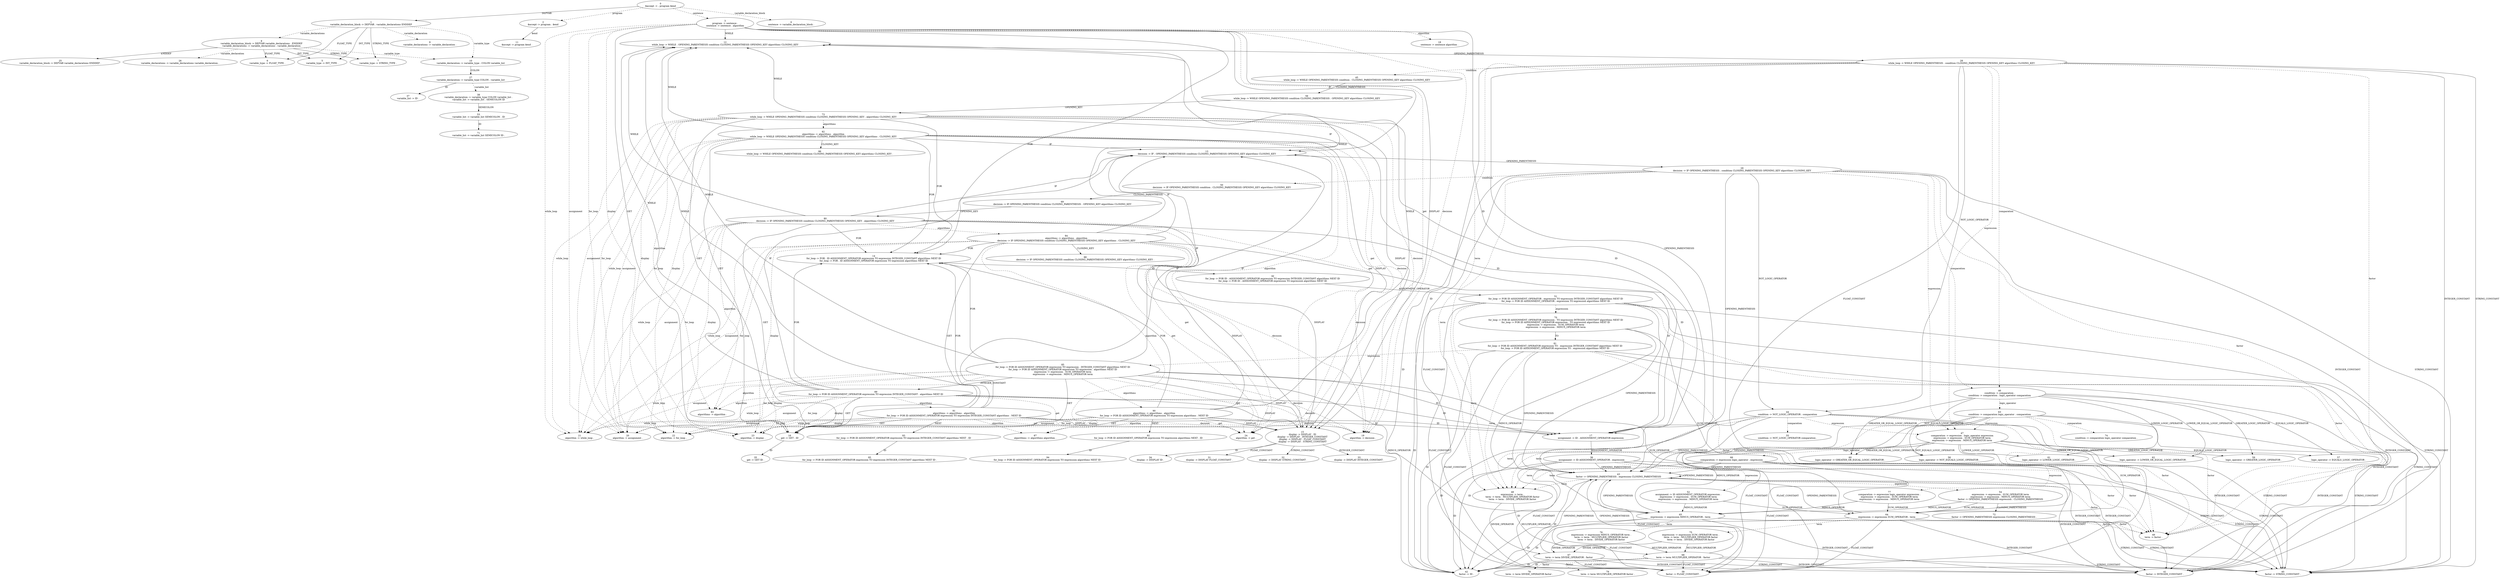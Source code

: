digraph Automaton {
  0 [label="0\n$accept -> . program $end"]
  0 -> 1 [style=solid label="DEFVAR"]
  0 -> 2 [style=dashed label="program"]
  0 -> 3 [style=dashed label="sentence"]
  0 -> 4 [style=dashed label="variable_declaration_block"]
  1 [label="1\nvariable_declaration_block -> DEFVAR . variable_declarations ENDDEF"]
  1 -> 5 [style=solid label="INT_TYPE"]
  1 -> 6 [style=solid label="FLOAT_TYPE"]
  1 -> 7 [style=solid label="STRING_TYPE"]
  1 -> 8 [style=dashed label="variable_declarations"]
  1 -> 9 [style=dashed label="variable_declaration"]
  1 -> 10 [style=dashed label="variable_type"]
  2 [label="2\n$accept -> program . $end"]
  2 -> 11 [style=solid label="$end"]
  3 [label="3\nprogram -> sentence .\nsentence -> sentence . algorithm"]
  3 -> 12 [style=solid label="WHILE"]
  3 -> 13 [style=solid label="IF"]
  3 -> 14 [style=solid label="FOR"]
  3 -> 15 [style=solid label="DISPLAY"]
  3 -> 16 [style=solid label="GET"]
  3 -> 17 [style=solid label="ID"]
  3 -> 18 [style=dashed label="algorithm"]
  3 -> 19 [style=dashed label="decision"]
  3 -> 20 [style=dashed label="assignment"]
  3 -> 21 [style=dashed label="while_loop"]
  3 -> 22 [style=dashed label="for_loop"]
  3 -> 23 [style=dashed label="display"]
  3 -> 24 [style=dashed label="get"]
  4 [label="4\nsentence -> variable_declaration_block ."]
  5 [label="5\nvariable_type -> INT_TYPE ."]
  6 [label="6\nvariable_type -> FLOAT_TYPE ."]
  7 [label="7\nvariable_type -> STRING_TYPE ."]
  8 [label="8\nvariable_declaration_block -> DEFVAR variable_declarations . ENDDEF\nvariable_declarations -> variable_declarations . variable_declaration"]
  8 -> 25 [style=solid label="ENDDEF"]
  8 -> 5 [style=solid label="INT_TYPE"]
  8 -> 6 [style=solid label="FLOAT_TYPE"]
  8 -> 7 [style=solid label="STRING_TYPE"]
  8 -> 26 [style=dashed label="variable_declaration"]
  8 -> 10 [style=dashed label="variable_type"]
  9 [label="9\nvariable_declarations -> variable_declaration ."]
  10 [label="10\nvariable_declaration -> variable_type . COLON variable_list"]
  10 -> 27 [style=solid label="COLON"]
  11 [label="11\n$accept -> program $end ."]
  12 [label="12\nwhile_loop -> WHILE . OPENING_PARENTHESIS condition CLOSING_PARENTHESIS OPENING_KEY algorithms CLOSING_KEY"]
  12 -> 28 [style=solid label="OPENING_PARENTHESIS"]
  13 [label="13\ndecision -> IF . OPENING_PARENTHESIS condition CLOSING_PARENTHESIS OPENING_KEY algorithms CLOSING_KEY"]
  13 -> 29 [style=solid label="OPENING_PARENTHESIS"]
  14 [label="14\nfor_loop -> FOR . ID ASSIGNMENT_OPERATOR expression TO expression INTEGER_CONSTANT algorithms NEXT ID\nfor_loop -> FOR . ID ASSIGNMENT_OPERATOR expression TO expression algorithms NEXT ID"]
  14 -> 30 [style=solid label="ID"]
  15 [label="15\ndisplay -> DISPLAY . ID\ndisplay -> DISPLAY . INTEGER_CONSTANT\ndisplay -> DISPLAY . FLOAT_CONSTANT\ndisplay -> DISPLAY . STRING_CONSTANT"]
  15 -> 31 [style=solid label="FLOAT_CONSTANT"]
  15 -> 32 [style=solid label="STRING_CONSTANT"]
  15 -> 33 [style=solid label="INTEGER_CONSTANT"]
  15 -> 34 [style=solid label="ID"]
  16 [label="16\nget -> GET . ID"]
  16 -> 35 [style=solid label="ID"]
  17 [label="17\nassignment -> ID . ASSIGNMENT_OPERATOR expression"]
  17 -> 36 [style=solid label="ASSIGNMENT_OPERATOR"]
  18 [label="18\nsentence -> sentence algorithm ."]
  19 [label="19\nalgorithm -> decision ."]
  20 [label="20\nalgorithm -> assignment ."]
  21 [label="21\nalgorithm -> while_loop ."]
  22 [label="22\nalgorithm -> for_loop ."]
  23 [label="23\nalgorithm -> display ."]
  24 [label="24\nalgorithm -> get ."]
  25 [label="25\nvariable_declaration_block -> DEFVAR variable_declarations ENDDEF ."]
  26 [label="26\nvariable_declarations -> variable_declarations variable_declaration ."]
  27 [label="27\nvariable_declaration -> variable_type COLON . variable_list"]
  27 -> 37 [style=solid label="ID"]
  27 -> 38 [style=dashed label="variable_list"]
  28 [label="28\nwhile_loop -> WHILE OPENING_PARENTHESIS . condition CLOSING_PARENTHESIS OPENING_KEY algorithms CLOSING_KEY"]
  28 -> 39 [style=solid label="FLOAT_CONSTANT"]
  28 -> 40 [style=solid label="STRING_CONSTANT"]
  28 -> 41 [style=solid label="INTEGER_CONSTANT"]
  28 -> 42 [style=solid label="ID"]
  28 -> 43 [style=solid label="OPENING_PARENTHESIS"]
  28 -> 44 [style=solid label="NOT_LOGIC_OPERATOR"]
  28 -> 45 [style=dashed label="condition"]
  28 -> 46 [style=dashed label="comparation"]
  28 -> 47 [style=dashed label="expression"]
  28 -> 48 [style=dashed label="term"]
  28 -> 49 [style=dashed label="factor"]
  29 [label="29\ndecision -> IF OPENING_PARENTHESIS . condition CLOSING_PARENTHESIS OPENING_KEY algorithms CLOSING_KEY"]
  29 -> 39 [style=solid label="FLOAT_CONSTANT"]
  29 -> 40 [style=solid label="STRING_CONSTANT"]
  29 -> 41 [style=solid label="INTEGER_CONSTANT"]
  29 -> 42 [style=solid label="ID"]
  29 -> 43 [style=solid label="OPENING_PARENTHESIS"]
  29 -> 44 [style=solid label="NOT_LOGIC_OPERATOR"]
  29 -> 50 [style=dashed label="condition"]
  29 -> 46 [style=dashed label="comparation"]
  29 -> 47 [style=dashed label="expression"]
  29 -> 48 [style=dashed label="term"]
  29 -> 49 [style=dashed label="factor"]
  30 [label="30\nfor_loop -> FOR ID . ASSIGNMENT_OPERATOR expression TO expression INTEGER_CONSTANT algorithms NEXT ID\nfor_loop -> FOR ID . ASSIGNMENT_OPERATOR expression TO expression algorithms NEXT ID"]
  30 -> 51 [style=solid label="ASSIGNMENT_OPERATOR"]
  31 [label="31\ndisplay -> DISPLAY FLOAT_CONSTANT ."]
  32 [label="32\ndisplay -> DISPLAY STRING_CONSTANT ."]
  33 [label="33\ndisplay -> DISPLAY INTEGER_CONSTANT ."]
  34 [label="34\ndisplay -> DISPLAY ID ."]
  35 [label="35\nget -> GET ID ."]
  36 [label="36\nassignment -> ID ASSIGNMENT_OPERATOR . expression"]
  36 -> 39 [style=solid label="FLOAT_CONSTANT"]
  36 -> 40 [style=solid label="STRING_CONSTANT"]
  36 -> 41 [style=solid label="INTEGER_CONSTANT"]
  36 -> 42 [style=solid label="ID"]
  36 -> 43 [style=solid label="OPENING_PARENTHESIS"]
  36 -> 52 [style=dashed label="expression"]
  36 -> 48 [style=dashed label="term"]
  36 -> 49 [style=dashed label="factor"]
  37 [label="37\nvariable_list -> ID ."]
  38 [label="38\nvariable_declaration -> variable_type COLON variable_list .\nvariable_list -> variable_list . SEMICOLON ID"]
  38 -> 53 [style=solid label="SEMICOLON"]
  39 [label="39\nfactor -> FLOAT_CONSTANT ."]
  40 [label="40\nfactor -> STRING_CONSTANT ."]
  41 [label="41\nfactor -> INTEGER_CONSTANT ."]
  42 [label="42\nfactor -> ID ."]
  43 [label="43\nfactor -> OPENING_PARENTHESIS . expression CLOSING_PARENTHESIS"]
  43 -> 39 [style=solid label="FLOAT_CONSTANT"]
  43 -> 40 [style=solid label="STRING_CONSTANT"]
  43 -> 41 [style=solid label="INTEGER_CONSTANT"]
  43 -> 42 [style=solid label="ID"]
  43 -> 43 [style=solid label="OPENING_PARENTHESIS"]
  43 -> 54 [style=dashed label="expression"]
  43 -> 48 [style=dashed label="term"]
  43 -> 49 [style=dashed label="factor"]
  44 [label="44\ncondition -> NOT_LOGIC_OPERATOR . comparation"]
  44 -> 39 [style=solid label="FLOAT_CONSTANT"]
  44 -> 40 [style=solid label="STRING_CONSTANT"]
  44 -> 41 [style=solid label="INTEGER_CONSTANT"]
  44 -> 42 [style=solid label="ID"]
  44 -> 43 [style=solid label="OPENING_PARENTHESIS"]
  44 -> 55 [style=dashed label="comparation"]
  44 -> 47 [style=dashed label="expression"]
  44 -> 48 [style=dashed label="term"]
  44 -> 49 [style=dashed label="factor"]
  45 [label="45\nwhile_loop -> WHILE OPENING_PARENTHESIS condition . CLOSING_PARENTHESIS OPENING_KEY algorithms CLOSING_KEY"]
  45 -> 56 [style=solid label="CLOSING_PARENTHESIS"]
  46 [label="46\ncondition -> comparation .\ncondition -> comparation . logic_operator comparation"]
  46 -> 57 [style=solid label="EQUALS_LOGIC_OPERATOR"]
  46 -> 58 [style=solid label="NOT_EQUALS_LOGIC_OPERATOR"]
  46 -> 59 [style=solid label="GREATER_LOGIC_OPERATOR"]
  46 -> 60 [style=solid label="GREATER_OR_EQUAL_LOGIC_OPERATOR"]
  46 -> 61 [style=solid label="LOWER_LOGIC_OPERATOR"]
  46 -> 62 [style=solid label="LOWER_OR_EQUAL_LOGIC_OPERATOR"]
  46 -> 63 [style=dashed label="logic_operator"]
  47 [label="47\ncomparation -> expression . logic_operator expression\nexpression -> expression . SUM_OPERATOR term\nexpression -> expression . MINUS_OPERATOR term"]
  47 -> 64 [style=solid label="SUM_OPERATOR"]
  47 -> 65 [style=solid label="MINUS_OPERATOR"]
  47 -> 57 [style=solid label="EQUALS_LOGIC_OPERATOR"]
  47 -> 58 [style=solid label="NOT_EQUALS_LOGIC_OPERATOR"]
  47 -> 59 [style=solid label="GREATER_LOGIC_OPERATOR"]
  47 -> 60 [style=solid label="GREATER_OR_EQUAL_LOGIC_OPERATOR"]
  47 -> 61 [style=solid label="LOWER_LOGIC_OPERATOR"]
  47 -> 62 [style=solid label="LOWER_OR_EQUAL_LOGIC_OPERATOR"]
  47 -> 66 [style=dashed label="logic_operator"]
  48 [label="48\nexpression -> term .\nterm -> term . MULTIPLIER_OPERATOR factor\nterm -> term . DIVIDE_OPERATOR factor"]
  48 -> 67 [style=solid label="DIVIDE_OPERATOR"]
  48 -> 68 [style=solid label="MULTIPLIER_OPERATOR"]
  49 [label="49\nterm -> factor ."]
  50 [label="50\ndecision -> IF OPENING_PARENTHESIS condition . CLOSING_PARENTHESIS OPENING_KEY algorithms CLOSING_KEY"]
  50 -> 69 [style=solid label="CLOSING_PARENTHESIS"]
  51 [label="51\nfor_loop -> FOR ID ASSIGNMENT_OPERATOR . expression TO expression INTEGER_CONSTANT algorithms NEXT ID\nfor_loop -> FOR ID ASSIGNMENT_OPERATOR . expression TO expression algorithms NEXT ID"]
  51 -> 39 [style=solid label="FLOAT_CONSTANT"]
  51 -> 40 [style=solid label="STRING_CONSTANT"]
  51 -> 41 [style=solid label="INTEGER_CONSTANT"]
  51 -> 42 [style=solid label="ID"]
  51 -> 43 [style=solid label="OPENING_PARENTHESIS"]
  51 -> 70 [style=dashed label="expression"]
  51 -> 48 [style=dashed label="term"]
  51 -> 49 [style=dashed label="factor"]
  52 [label="52\nassignment -> ID ASSIGNMENT_OPERATOR expression .\nexpression -> expression . SUM_OPERATOR term\nexpression -> expression . MINUS_OPERATOR term"]
  52 -> 64 [style=solid label="SUM_OPERATOR"]
  52 -> 65 [style=solid label="MINUS_OPERATOR"]
  53 [label="53\nvariable_list -> variable_list SEMICOLON . ID"]
  53 -> 71 [style=solid label="ID"]
  54 [label="54\nexpression -> expression . SUM_OPERATOR term\nexpression -> expression . MINUS_OPERATOR term\nfactor -> OPENING_PARENTHESIS expression . CLOSING_PARENTHESIS"]
  54 -> 72 [style=solid label="CLOSING_PARENTHESIS"]
  54 -> 64 [style=solid label="SUM_OPERATOR"]
  54 -> 65 [style=solid label="MINUS_OPERATOR"]
  55 [label="55\ncondition -> NOT_LOGIC_OPERATOR comparation ."]
  56 [label="56\nwhile_loop -> WHILE OPENING_PARENTHESIS condition CLOSING_PARENTHESIS . OPENING_KEY algorithms CLOSING_KEY"]
  56 -> 73 [style=solid label="OPENING_KEY"]
  57 [label="57\nlogic_operator -> EQUALS_LOGIC_OPERATOR ."]
  58 [label="58\nlogic_operator -> NOT_EQUALS_LOGIC_OPERATOR ."]
  59 [label="59\nlogic_operator -> GREATER_LOGIC_OPERATOR ."]
  60 [label="60\nlogic_operator -> GREATER_OR_EQUAL_LOGIC_OPERATOR ."]
  61 [label="61\nlogic_operator -> LOWER_LOGIC_OPERATOR ."]
  62 [label="62\nlogic_operator -> LOWER_OR_EQUAL_LOGIC_OPERATOR ."]
  63 [label="63\ncondition -> comparation logic_operator . comparation"]
  63 -> 39 [style=solid label="FLOAT_CONSTANT"]
  63 -> 40 [style=solid label="STRING_CONSTANT"]
  63 -> 41 [style=solid label="INTEGER_CONSTANT"]
  63 -> 42 [style=solid label="ID"]
  63 -> 43 [style=solid label="OPENING_PARENTHESIS"]
  63 -> 74 [style=dashed label="comparation"]
  63 -> 47 [style=dashed label="expression"]
  63 -> 48 [style=dashed label="term"]
  63 -> 49 [style=dashed label="factor"]
  64 [label="64\nexpression -> expression SUM_OPERATOR . term"]
  64 -> 39 [style=solid label="FLOAT_CONSTANT"]
  64 -> 40 [style=solid label="STRING_CONSTANT"]
  64 -> 41 [style=solid label="INTEGER_CONSTANT"]
  64 -> 42 [style=solid label="ID"]
  64 -> 43 [style=solid label="OPENING_PARENTHESIS"]
  64 -> 75 [style=dashed label="term"]
  64 -> 49 [style=dashed label="factor"]
  65 [label="65\nexpression -> expression MINUS_OPERATOR . term"]
  65 -> 39 [style=solid label="FLOAT_CONSTANT"]
  65 -> 40 [style=solid label="STRING_CONSTANT"]
  65 -> 41 [style=solid label="INTEGER_CONSTANT"]
  65 -> 42 [style=solid label="ID"]
  65 -> 43 [style=solid label="OPENING_PARENTHESIS"]
  65 -> 76 [style=dashed label="term"]
  65 -> 49 [style=dashed label="factor"]
  66 [label="66\ncomparation -> expression logic_operator . expression"]
  66 -> 39 [style=solid label="FLOAT_CONSTANT"]
  66 -> 40 [style=solid label="STRING_CONSTANT"]
  66 -> 41 [style=solid label="INTEGER_CONSTANT"]
  66 -> 42 [style=solid label="ID"]
  66 -> 43 [style=solid label="OPENING_PARENTHESIS"]
  66 -> 77 [style=dashed label="expression"]
  66 -> 48 [style=dashed label="term"]
  66 -> 49 [style=dashed label="factor"]
  67 [label="67\nterm -> term DIVIDE_OPERATOR . factor"]
  67 -> 39 [style=solid label="FLOAT_CONSTANT"]
  67 -> 40 [style=solid label="STRING_CONSTANT"]
  67 -> 41 [style=solid label="INTEGER_CONSTANT"]
  67 -> 42 [style=solid label="ID"]
  67 -> 43 [style=solid label="OPENING_PARENTHESIS"]
  67 -> 78 [style=dashed label="factor"]
  68 [label="68\nterm -> term MULTIPLIER_OPERATOR . factor"]
  68 -> 39 [style=solid label="FLOAT_CONSTANT"]
  68 -> 40 [style=solid label="STRING_CONSTANT"]
  68 -> 41 [style=solid label="INTEGER_CONSTANT"]
  68 -> 42 [style=solid label="ID"]
  68 -> 43 [style=solid label="OPENING_PARENTHESIS"]
  68 -> 79 [style=dashed label="factor"]
  69 [label="69\ndecision -> IF OPENING_PARENTHESIS condition CLOSING_PARENTHESIS . OPENING_KEY algorithms CLOSING_KEY"]
  69 -> 80 [style=solid label="OPENING_KEY"]
  70 [label="70\nfor_loop -> FOR ID ASSIGNMENT_OPERATOR expression . TO expression INTEGER_CONSTANT algorithms NEXT ID\nfor_loop -> FOR ID ASSIGNMENT_OPERATOR expression . TO expression algorithms NEXT ID\nexpression -> expression . SUM_OPERATOR term\nexpression -> expression . MINUS_OPERATOR term"]
  70 -> 81 [style=solid label="TO"]
  70 -> 64 [style=solid label="SUM_OPERATOR"]
  70 -> 65 [style=solid label="MINUS_OPERATOR"]
  71 [label="71\nvariable_list -> variable_list SEMICOLON ID ."]
  72 [label="72\nfactor -> OPENING_PARENTHESIS expression CLOSING_PARENTHESIS ."]
  73 [label="73\nwhile_loop -> WHILE OPENING_PARENTHESIS condition CLOSING_PARENTHESIS OPENING_KEY . algorithms CLOSING_KEY"]
  73 -> 12 [style=solid label="WHILE"]
  73 -> 13 [style=solid label="IF"]
  73 -> 14 [style=solid label="FOR"]
  73 -> 15 [style=solid label="DISPLAY"]
  73 -> 16 [style=solid label="GET"]
  73 -> 17 [style=solid label="ID"]
  73 -> 82 [style=dashed label="algorithms"]
  73 -> 83 [style=dashed label="algorithm"]
  73 -> 19 [style=dashed label="decision"]
  73 -> 20 [style=dashed label="assignment"]
  73 -> 21 [style=dashed label="while_loop"]
  73 -> 22 [style=dashed label="for_loop"]
  73 -> 23 [style=dashed label="display"]
  73 -> 24 [style=dashed label="get"]
  74 [label="74\ncondition -> comparation logic_operator comparation ."]
  75 [label="75\nexpression -> expression SUM_OPERATOR term .\nterm -> term . MULTIPLIER_OPERATOR factor\nterm -> term . DIVIDE_OPERATOR factor"]
  75 -> 67 [style=solid label="DIVIDE_OPERATOR"]
  75 -> 68 [style=solid label="MULTIPLIER_OPERATOR"]
  76 [label="76\nexpression -> expression MINUS_OPERATOR term .\nterm -> term . MULTIPLIER_OPERATOR factor\nterm -> term . DIVIDE_OPERATOR factor"]
  76 -> 67 [style=solid label="DIVIDE_OPERATOR"]
  76 -> 68 [style=solid label="MULTIPLIER_OPERATOR"]
  77 [label="77\ncomparation -> expression logic_operator expression .\nexpression -> expression . SUM_OPERATOR term\nexpression -> expression . MINUS_OPERATOR term"]
  77 -> 64 [style=solid label="SUM_OPERATOR"]
  77 -> 65 [style=solid label="MINUS_OPERATOR"]
  78 [label="78\nterm -> term DIVIDE_OPERATOR factor ."]
  79 [label="79\nterm -> term MULTIPLIER_OPERATOR factor ."]
  80 [label="80\ndecision -> IF OPENING_PARENTHESIS condition CLOSING_PARENTHESIS OPENING_KEY . algorithms CLOSING_KEY"]
  80 -> 12 [style=solid label="WHILE"]
  80 -> 13 [style=solid label="IF"]
  80 -> 14 [style=solid label="FOR"]
  80 -> 15 [style=solid label="DISPLAY"]
  80 -> 16 [style=solid label="GET"]
  80 -> 17 [style=solid label="ID"]
  80 -> 84 [style=dashed label="algorithms"]
  80 -> 83 [style=dashed label="algorithm"]
  80 -> 19 [style=dashed label="decision"]
  80 -> 20 [style=dashed label="assignment"]
  80 -> 21 [style=dashed label="while_loop"]
  80 -> 22 [style=dashed label="for_loop"]
  80 -> 23 [style=dashed label="display"]
  80 -> 24 [style=dashed label="get"]
  81 [label="81\nfor_loop -> FOR ID ASSIGNMENT_OPERATOR expression TO . expression INTEGER_CONSTANT algorithms NEXT ID\nfor_loop -> FOR ID ASSIGNMENT_OPERATOR expression TO . expression algorithms NEXT ID"]
  81 -> 39 [style=solid label="FLOAT_CONSTANT"]
  81 -> 40 [style=solid label="STRING_CONSTANT"]
  81 -> 41 [style=solid label="INTEGER_CONSTANT"]
  81 -> 42 [style=solid label="ID"]
  81 -> 43 [style=solid label="OPENING_PARENTHESIS"]
  81 -> 85 [style=dashed label="expression"]
  81 -> 48 [style=dashed label="term"]
  81 -> 49 [style=dashed label="factor"]
  82 [label="82\nalgorithms -> algorithms . algorithm\nwhile_loop -> WHILE OPENING_PARENTHESIS condition CLOSING_PARENTHESIS OPENING_KEY algorithms . CLOSING_KEY"]
  82 -> 12 [style=solid label="WHILE"]
  82 -> 13 [style=solid label="IF"]
  82 -> 14 [style=solid label="FOR"]
  82 -> 15 [style=solid label="DISPLAY"]
  82 -> 16 [style=solid label="GET"]
  82 -> 17 [style=solid label="ID"]
  82 -> 86 [style=solid label="CLOSING_KEY"]
  82 -> 87 [style=dashed label="algorithm"]
  82 -> 19 [style=dashed label="decision"]
  82 -> 20 [style=dashed label="assignment"]
  82 -> 21 [style=dashed label="while_loop"]
  82 -> 22 [style=dashed label="for_loop"]
  82 -> 23 [style=dashed label="display"]
  82 -> 24 [style=dashed label="get"]
  83 [label="83\nalgorithms -> algorithm ."]
  84 [label="84\nalgorithms -> algorithms . algorithm\ndecision -> IF OPENING_PARENTHESIS condition CLOSING_PARENTHESIS OPENING_KEY algorithms . CLOSING_KEY"]
  84 -> 12 [style=solid label="WHILE"]
  84 -> 13 [style=solid label="IF"]
  84 -> 14 [style=solid label="FOR"]
  84 -> 15 [style=solid label="DISPLAY"]
  84 -> 16 [style=solid label="GET"]
  84 -> 17 [style=solid label="ID"]
  84 -> 88 [style=solid label="CLOSING_KEY"]
  84 -> 87 [style=dashed label="algorithm"]
  84 -> 19 [style=dashed label="decision"]
  84 -> 20 [style=dashed label="assignment"]
  84 -> 21 [style=dashed label="while_loop"]
  84 -> 22 [style=dashed label="for_loop"]
  84 -> 23 [style=dashed label="display"]
  84 -> 24 [style=dashed label="get"]
  85 [label="85\nfor_loop -> FOR ID ASSIGNMENT_OPERATOR expression TO expression . INTEGER_CONSTANT algorithms NEXT ID\nfor_loop -> FOR ID ASSIGNMENT_OPERATOR expression TO expression . algorithms NEXT ID\nexpression -> expression . SUM_OPERATOR term\nexpression -> expression . MINUS_OPERATOR term"]
  85 -> 12 [style=solid label="WHILE"]
  85 -> 13 [style=solid label="IF"]
  85 -> 14 [style=solid label="FOR"]
  85 -> 15 [style=solid label="DISPLAY"]
  85 -> 16 [style=solid label="GET"]
  85 -> 89 [style=solid label="INTEGER_CONSTANT"]
  85 -> 17 [style=solid label="ID"]
  85 -> 64 [style=solid label="SUM_OPERATOR"]
  85 -> 65 [style=solid label="MINUS_OPERATOR"]
  85 -> 90 [style=dashed label="algorithms"]
  85 -> 83 [style=dashed label="algorithm"]
  85 -> 19 [style=dashed label="decision"]
  85 -> 20 [style=dashed label="assignment"]
  85 -> 21 [style=dashed label="while_loop"]
  85 -> 22 [style=dashed label="for_loop"]
  85 -> 23 [style=dashed label="display"]
  85 -> 24 [style=dashed label="get"]
  86 [label="86\nwhile_loop -> WHILE OPENING_PARENTHESIS condition CLOSING_PARENTHESIS OPENING_KEY algorithms CLOSING_KEY ."]
  87 [label="87\nalgorithms -> algorithms algorithm ."]
  88 [label="88\ndecision -> IF OPENING_PARENTHESIS condition CLOSING_PARENTHESIS OPENING_KEY algorithms CLOSING_KEY ."]
  89 [label="89\nfor_loop -> FOR ID ASSIGNMENT_OPERATOR expression TO expression INTEGER_CONSTANT . algorithms NEXT ID"]
  89 -> 12 [style=solid label="WHILE"]
  89 -> 13 [style=solid label="IF"]
  89 -> 14 [style=solid label="FOR"]
  89 -> 15 [style=solid label="DISPLAY"]
  89 -> 16 [style=solid label="GET"]
  89 -> 17 [style=solid label="ID"]
  89 -> 91 [style=dashed label="algorithms"]
  89 -> 83 [style=dashed label="algorithm"]
  89 -> 19 [style=dashed label="decision"]
  89 -> 20 [style=dashed label="assignment"]
  89 -> 21 [style=dashed label="while_loop"]
  89 -> 22 [style=dashed label="for_loop"]
  89 -> 23 [style=dashed label="display"]
  89 -> 24 [style=dashed label="get"]
  90 [label="90\nalgorithms -> algorithms . algorithm\nfor_loop -> FOR ID ASSIGNMENT_OPERATOR expression TO expression algorithms . NEXT ID"]
  90 -> 12 [style=solid label="WHILE"]
  90 -> 13 [style=solid label="IF"]
  90 -> 14 [style=solid label="FOR"]
  90 -> 92 [style=solid label="NEXT"]
  90 -> 15 [style=solid label="DISPLAY"]
  90 -> 16 [style=solid label="GET"]
  90 -> 17 [style=solid label="ID"]
  90 -> 87 [style=dashed label="algorithm"]
  90 -> 19 [style=dashed label="decision"]
  90 -> 20 [style=dashed label="assignment"]
  90 -> 21 [style=dashed label="while_loop"]
  90 -> 22 [style=dashed label="for_loop"]
  90 -> 23 [style=dashed label="display"]
  90 -> 24 [style=dashed label="get"]
  91 [label="91\nalgorithms -> algorithms . algorithm\nfor_loop -> FOR ID ASSIGNMENT_OPERATOR expression TO expression INTEGER_CONSTANT algorithms . NEXT ID"]
  91 -> 12 [style=solid label="WHILE"]
  91 -> 13 [style=solid label="IF"]
  91 -> 14 [style=solid label="FOR"]
  91 -> 93 [style=solid label="NEXT"]
  91 -> 15 [style=solid label="DISPLAY"]
  91 -> 16 [style=solid label="GET"]
  91 -> 17 [style=solid label="ID"]
  91 -> 87 [style=dashed label="algorithm"]
  91 -> 19 [style=dashed label="decision"]
  91 -> 20 [style=dashed label="assignment"]
  91 -> 21 [style=dashed label="while_loop"]
  91 -> 22 [style=dashed label="for_loop"]
  91 -> 23 [style=dashed label="display"]
  91 -> 24 [style=dashed label="get"]
  92 [label="92\nfor_loop -> FOR ID ASSIGNMENT_OPERATOR expression TO expression algorithms NEXT . ID"]
  92 -> 94 [style=solid label="ID"]
  93 [label="93\nfor_loop -> FOR ID ASSIGNMENT_OPERATOR expression TO expression INTEGER_CONSTANT algorithms NEXT . ID"]
  93 -> 95 [style=solid label="ID"]
  94 [label="94\nfor_loop -> FOR ID ASSIGNMENT_OPERATOR expression TO expression algorithms NEXT ID ."]
  95 [label="95\nfor_loop -> FOR ID ASSIGNMENT_OPERATOR expression TO expression INTEGER_CONSTANT algorithms NEXT ID ."]
}
